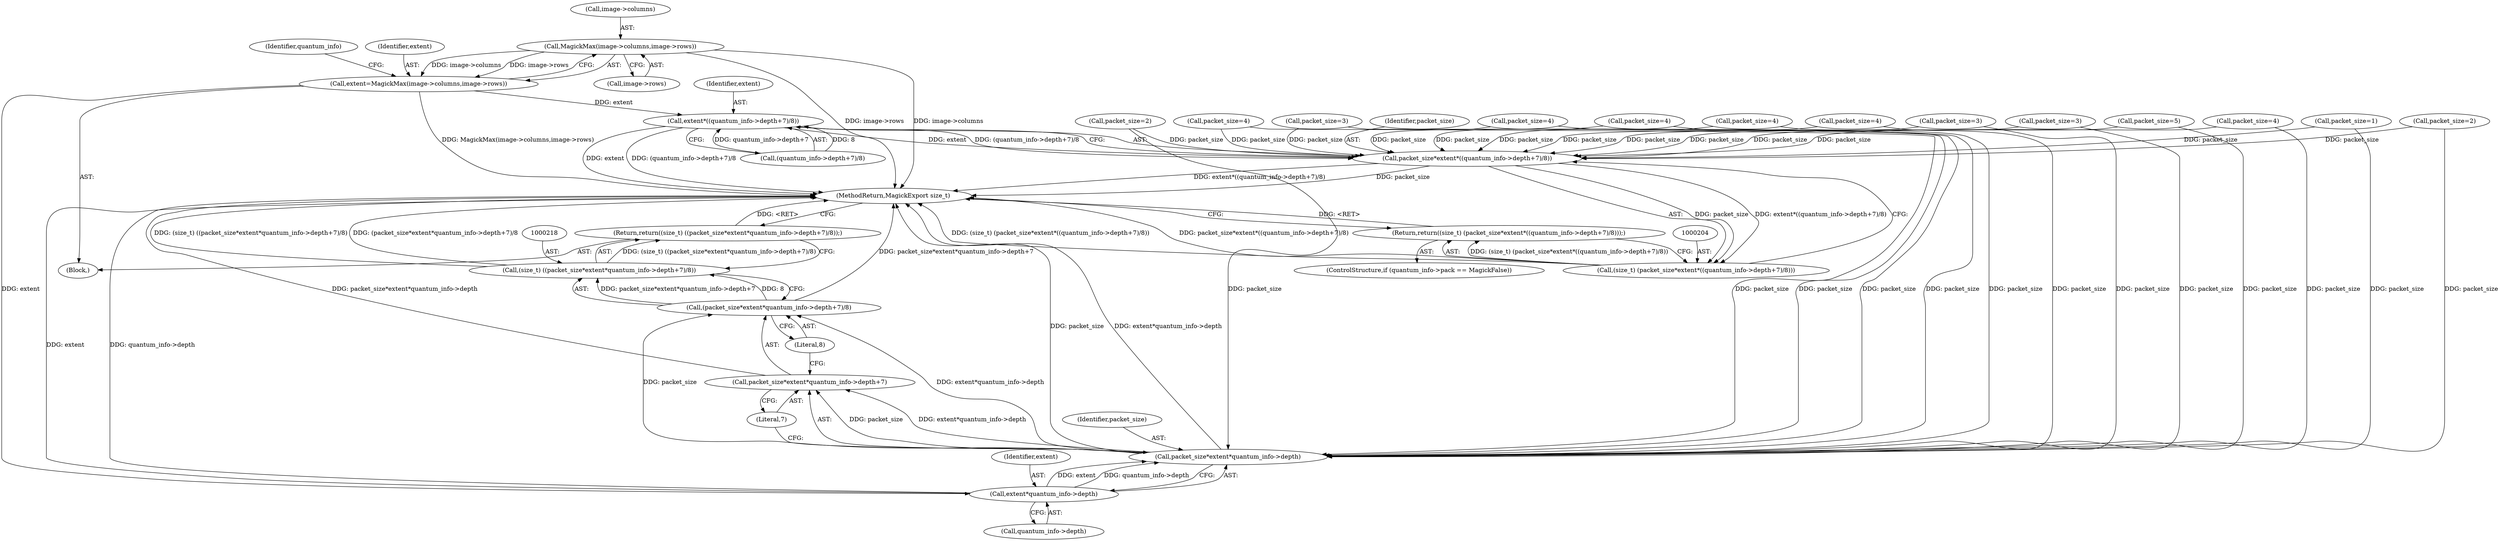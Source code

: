 digraph "0_ImageMagick_430403b0029b37decf216d57f810899cab2317dd_0@pointer" {
"1000189" [label="(Call,MagickMax(image->columns,image->rows))"];
"1000187" [label="(Call,extent=MagickMax(image->columns,image->rows))"];
"1000207" [label="(Call,extent*((quantum_info->depth+7)/8))"];
"1000205" [label="(Call,packet_size*extent*((quantum_info->depth+7)/8))"];
"1000203" [label="(Call,(size_t) (packet_size*extent*((quantum_info->depth+7)/8)))"];
"1000202" [label="(Return,return((size_t) (packet_size*extent*((quantum_info->depth+7)/8)));)"];
"1000223" [label="(Call,extent*quantum_info->depth)"];
"1000221" [label="(Call,packet_size*extent*quantum_info->depth)"];
"1000219" [label="(Call,(packet_size*extent*quantum_info->depth+7)/8)"];
"1000217" [label="(Call,(size_t) ((packet_size*extent*quantum_info->depth+7)/8))"];
"1000216" [label="(Return,return((size_t) ((packet_size*extent*quantum_info->depth+7)/8));)"];
"1000220" [label="(Call,packet_size*extent*quantum_info->depth+7)"];
"1000209" [label="(Call,(quantum_info->depth+7)/8)"];
"1000224" [label="(Identifier,extent)"];
"1000190" [label="(Call,image->columns)"];
"1000161" [label="(Call,packet_size=4)"];
"1000156" [label="(Call,packet_size=4)"];
"1000220" [label="(Call,packet_size*extent*quantum_info->depth+7)"];
"1000141" [label="(Call,packet_size=3)"];
"1000203" [label="(Call,(size_t) (packet_size*extent*((quantum_info->depth+7)/8)))"];
"1000166" [label="(Call,packet_size=5)"];
"1000119" [label="(Call,packet_size=1)"];
"1000230" [label="(MethodReturn,MagickExport size_t)"];
"1000187" [label="(Call,extent=MagickMax(image->columns,image->rows))"];
"1000219" [label="(Call,(packet_size*extent*quantum_info->depth+7)/8)"];
"1000171" [label="(Call,packet_size=4)"];
"1000217" [label="(Call,(size_t) ((packet_size*extent*quantum_info->depth+7)/8))"];
"1000126" [label="(Call,packet_size=2)"];
"1000229" [label="(Literal,8)"];
"1000205" [label="(Call,packet_size*extent*((quantum_info->depth+7)/8))"];
"1000199" [label="(Identifier,quantum_info)"];
"1000189" [label="(Call,MagickMax(image->columns,image->rows))"];
"1000176" [label="(Call,packet_size=3)"];
"1000146" [label="(Call,packet_size=4)"];
"1000221" [label="(Call,packet_size*extent*quantum_info->depth)"];
"1000206" [label="(Identifier,packet_size)"];
"1000196" [label="(ControlStructure,if (quantum_info->pack == MagickFalse))"];
"1000228" [label="(Literal,7)"];
"1000223" [label="(Call,extent*quantum_info->depth)"];
"1000225" [label="(Call,quantum_info->depth)"];
"1000188" [label="(Identifier,extent)"];
"1000208" [label="(Identifier,extent)"];
"1000216" [label="(Return,return((size_t) ((packet_size*extent*quantum_info->depth+7)/8));)"];
"1000193" [label="(Call,image->rows)"];
"1000181" [label="(Call,packet_size=4)"];
"1000131" [label="(Call,packet_size=2)"];
"1000104" [label="(Block,)"];
"1000202" [label="(Return,return((size_t) (packet_size*extent*((quantum_info->depth+7)/8)));)"];
"1000222" [label="(Identifier,packet_size)"];
"1000151" [label="(Call,packet_size=4)"];
"1000207" [label="(Call,extent*((quantum_info->depth+7)/8))"];
"1000136" [label="(Call,packet_size=3)"];
"1000189" -> "1000187"  [label="AST: "];
"1000189" -> "1000193"  [label="CFG: "];
"1000190" -> "1000189"  [label="AST: "];
"1000193" -> "1000189"  [label="AST: "];
"1000187" -> "1000189"  [label="CFG: "];
"1000189" -> "1000230"  [label="DDG: image->columns"];
"1000189" -> "1000230"  [label="DDG: image->rows"];
"1000189" -> "1000187"  [label="DDG: image->columns"];
"1000189" -> "1000187"  [label="DDG: image->rows"];
"1000187" -> "1000104"  [label="AST: "];
"1000188" -> "1000187"  [label="AST: "];
"1000199" -> "1000187"  [label="CFG: "];
"1000187" -> "1000230"  [label="DDG: MagickMax(image->columns,image->rows)"];
"1000187" -> "1000207"  [label="DDG: extent"];
"1000187" -> "1000223"  [label="DDG: extent"];
"1000207" -> "1000205"  [label="AST: "];
"1000207" -> "1000209"  [label="CFG: "];
"1000208" -> "1000207"  [label="AST: "];
"1000209" -> "1000207"  [label="AST: "];
"1000205" -> "1000207"  [label="CFG: "];
"1000207" -> "1000230"  [label="DDG: (quantum_info->depth+7)/8"];
"1000207" -> "1000230"  [label="DDG: extent"];
"1000207" -> "1000205"  [label="DDG: extent"];
"1000207" -> "1000205"  [label="DDG: (quantum_info->depth+7)/8"];
"1000209" -> "1000207"  [label="DDG: quantum_info->depth+7"];
"1000209" -> "1000207"  [label="DDG: 8"];
"1000205" -> "1000203"  [label="AST: "];
"1000206" -> "1000205"  [label="AST: "];
"1000203" -> "1000205"  [label="CFG: "];
"1000205" -> "1000230"  [label="DDG: extent*((quantum_info->depth+7)/8)"];
"1000205" -> "1000230"  [label="DDG: packet_size"];
"1000205" -> "1000203"  [label="DDG: packet_size"];
"1000205" -> "1000203"  [label="DDG: extent*((quantum_info->depth+7)/8)"];
"1000181" -> "1000205"  [label="DDG: packet_size"];
"1000156" -> "1000205"  [label="DDG: packet_size"];
"1000131" -> "1000205"  [label="DDG: packet_size"];
"1000151" -> "1000205"  [label="DDG: packet_size"];
"1000166" -> "1000205"  [label="DDG: packet_size"];
"1000126" -> "1000205"  [label="DDG: packet_size"];
"1000119" -> "1000205"  [label="DDG: packet_size"];
"1000176" -> "1000205"  [label="DDG: packet_size"];
"1000161" -> "1000205"  [label="DDG: packet_size"];
"1000146" -> "1000205"  [label="DDG: packet_size"];
"1000136" -> "1000205"  [label="DDG: packet_size"];
"1000171" -> "1000205"  [label="DDG: packet_size"];
"1000141" -> "1000205"  [label="DDG: packet_size"];
"1000203" -> "1000202"  [label="AST: "];
"1000204" -> "1000203"  [label="AST: "];
"1000202" -> "1000203"  [label="CFG: "];
"1000203" -> "1000230"  [label="DDG: (size_t) (packet_size*extent*((quantum_info->depth+7)/8))"];
"1000203" -> "1000230"  [label="DDG: packet_size*extent*((quantum_info->depth+7)/8)"];
"1000203" -> "1000202"  [label="DDG: (size_t) (packet_size*extent*((quantum_info->depth+7)/8))"];
"1000202" -> "1000196"  [label="AST: "];
"1000230" -> "1000202"  [label="CFG: "];
"1000202" -> "1000230"  [label="DDG: <RET>"];
"1000223" -> "1000221"  [label="AST: "];
"1000223" -> "1000225"  [label="CFG: "];
"1000224" -> "1000223"  [label="AST: "];
"1000225" -> "1000223"  [label="AST: "];
"1000221" -> "1000223"  [label="CFG: "];
"1000223" -> "1000230"  [label="DDG: quantum_info->depth"];
"1000223" -> "1000230"  [label="DDG: extent"];
"1000223" -> "1000221"  [label="DDG: extent"];
"1000223" -> "1000221"  [label="DDG: quantum_info->depth"];
"1000221" -> "1000220"  [label="AST: "];
"1000222" -> "1000221"  [label="AST: "];
"1000228" -> "1000221"  [label="CFG: "];
"1000221" -> "1000230"  [label="DDG: extent*quantum_info->depth"];
"1000221" -> "1000230"  [label="DDG: packet_size"];
"1000221" -> "1000219"  [label="DDG: packet_size"];
"1000221" -> "1000219"  [label="DDG: extent*quantum_info->depth"];
"1000221" -> "1000220"  [label="DDG: packet_size"];
"1000221" -> "1000220"  [label="DDG: extent*quantum_info->depth"];
"1000181" -> "1000221"  [label="DDG: packet_size"];
"1000156" -> "1000221"  [label="DDG: packet_size"];
"1000131" -> "1000221"  [label="DDG: packet_size"];
"1000151" -> "1000221"  [label="DDG: packet_size"];
"1000166" -> "1000221"  [label="DDG: packet_size"];
"1000126" -> "1000221"  [label="DDG: packet_size"];
"1000119" -> "1000221"  [label="DDG: packet_size"];
"1000176" -> "1000221"  [label="DDG: packet_size"];
"1000161" -> "1000221"  [label="DDG: packet_size"];
"1000146" -> "1000221"  [label="DDG: packet_size"];
"1000136" -> "1000221"  [label="DDG: packet_size"];
"1000171" -> "1000221"  [label="DDG: packet_size"];
"1000141" -> "1000221"  [label="DDG: packet_size"];
"1000219" -> "1000217"  [label="AST: "];
"1000219" -> "1000229"  [label="CFG: "];
"1000220" -> "1000219"  [label="AST: "];
"1000229" -> "1000219"  [label="AST: "];
"1000217" -> "1000219"  [label="CFG: "];
"1000219" -> "1000230"  [label="DDG: packet_size*extent*quantum_info->depth+7"];
"1000219" -> "1000217"  [label="DDG: packet_size*extent*quantum_info->depth+7"];
"1000219" -> "1000217"  [label="DDG: 8"];
"1000217" -> "1000216"  [label="AST: "];
"1000218" -> "1000217"  [label="AST: "];
"1000216" -> "1000217"  [label="CFG: "];
"1000217" -> "1000230"  [label="DDG: (packet_size*extent*quantum_info->depth+7)/8"];
"1000217" -> "1000230"  [label="DDG: (size_t) ((packet_size*extent*quantum_info->depth+7)/8)"];
"1000217" -> "1000216"  [label="DDG: (size_t) ((packet_size*extent*quantum_info->depth+7)/8)"];
"1000216" -> "1000104"  [label="AST: "];
"1000230" -> "1000216"  [label="CFG: "];
"1000216" -> "1000230"  [label="DDG: <RET>"];
"1000220" -> "1000228"  [label="CFG: "];
"1000228" -> "1000220"  [label="AST: "];
"1000229" -> "1000220"  [label="CFG: "];
"1000220" -> "1000230"  [label="DDG: packet_size*extent*quantum_info->depth"];
}
